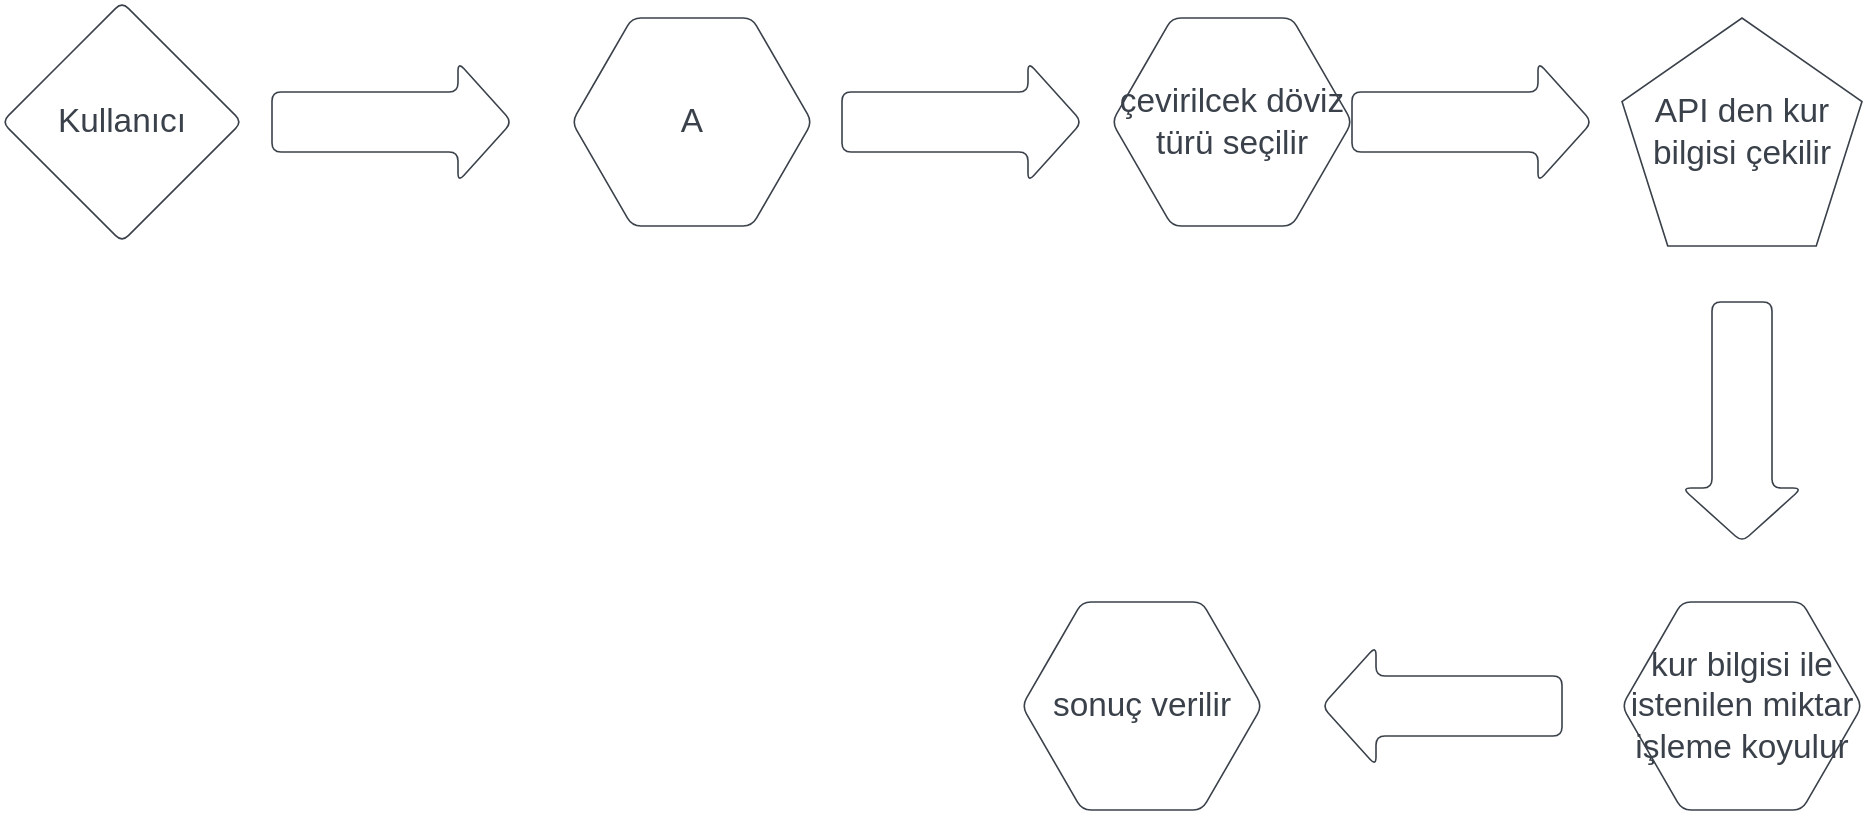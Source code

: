 <mxfile version="21.2.7" type="device">
  <diagram name="Sayfa -1" id="EYvibyO8-2yX01xmSuAL">
    <mxGraphModel dx="1434" dy="764" grid="1" gridSize="10" guides="1" tooltips="1" connect="1" arrows="1" fold="1" page="1" pageScale="1" pageWidth="827" pageHeight="1169" math="0" shadow="0">
      <root>
        <mxCell id="0" />
        <mxCell id="1" parent="0" />
        <mxCell id="RKQPoSsS9HU0o287MF30-1" value="Kullanıcı" style="html=1;overflow=block;blockSpacing=1;whiteSpace=wrap;rhombus;fontSize=16.7;fontColor=#3a414a;spacing=3.8;strokeColor=#3a414a;strokeOpacity=100;rounded=1;absoluteArcSize=1;arcSize=9;strokeWidth=0.8;lucidId=CnJUeZUNTocY;" vertex="1" parent="1">
          <mxGeometry x="165" y="165" width="120" height="120" as="geometry" />
        </mxCell>
        <mxCell id="RKQPoSsS9HU0o287MF30-2" value="" style="shape=singleArrow;arrowWidth=0.5;arrowSize=0.225;whiteSpace=wrap;fontSize=13;spacing=3.8;strokeColor=#3a414a;strokeOpacity=100;rounded=1;absoluteArcSize=1;arcSize=9;strokeWidth=0.8;html=1;" vertex="1" parent="1">
          <mxGeometry x="300" y="195" width="120" height="60" as="geometry" />
        </mxCell>
        <mxCell id="RKQPoSsS9HU0o287MF30-3" value="A" style="html=1;overflow=block;blockSpacing=1;whiteSpace=wrap;shape=hexagon;perimeter=hexagonPerimeter2;fontSize=16.7;fontColor=#3a414a;spacing=3.8;strokeColor=#3a414a;strokeOpacity=100;rounded=1;absoluteArcSize=1;arcSize=9;strokeWidth=0.8;lucidId=SnJUf.dOPZrf;" vertex="1" parent="1">
          <mxGeometry x="450" y="173" width="120" height="104" as="geometry" />
        </mxCell>
        <mxCell id="RKQPoSsS9HU0o287MF30-4" value="" style="shape=singleArrow;arrowWidth=0.5;arrowSize=0.225;whiteSpace=wrap;fontSize=13;spacing=3.8;strokeColor=#3a414a;strokeOpacity=100;rounded=1;absoluteArcSize=1;arcSize=9;strokeWidth=0.8;html=1;" vertex="1" parent="1">
          <mxGeometry x="585" y="195" width="120" height="60" as="geometry" />
        </mxCell>
        <mxCell id="RKQPoSsS9HU0o287MF30-5" value="çevirilcek döviz türü seçilir" style="html=1;overflow=block;blockSpacing=1;whiteSpace=wrap;shape=hexagon;perimeter=hexagonPerimeter2;fontSize=16.7;fontColor=#3a414a;spacing=3.8;strokeColor=#3a414a;strokeOpacity=100;rounded=1;absoluteArcSize=1;arcSize=9;strokeWidth=0.8;lucidId=uoJU5037Rmc~;" vertex="1" parent="1">
          <mxGeometry x="720" y="173" width="120" height="104" as="geometry" />
        </mxCell>
        <mxCell id="RKQPoSsS9HU0o287MF30-6" value="" style="shape=singleArrow;arrowWidth=0.5;arrowSize=0.225;whiteSpace=wrap;fontSize=13;spacing=3.8;strokeColor=#3a414a;strokeOpacity=100;rounded=1;absoluteArcSize=1;arcSize=9;strokeWidth=0.8;html=1;" vertex="1" parent="1">
          <mxGeometry x="840" y="195" width="120" height="60" as="geometry" />
        </mxCell>
        <mxCell id="RKQPoSsS9HU0o287MF30-7" value="API den kur bilgisi çekilir" style="html=1;overflow=block;blockSpacing=1;whiteSpace=wrap;shape=mxgraph.basic.pentagon;fontSize=16.7;fontColor=#3a414a;spacing=3.8;strokeColor=#3a414a;strokeOpacity=100;rounded=1;absoluteArcSize=1;arcSize=9;strokeWidth=0.8;lucidId=kpJUggD_wqze;" vertex="1" parent="1">
          <mxGeometry x="975" y="173" width="120" height="114" as="geometry" />
        </mxCell>
        <mxCell id="RKQPoSsS9HU0o287MF30-8" value="" style="shape=singleArrow;arrowWidth=0.5;arrowSize=0.225;whiteSpace=wrap;fontSize=13;spacing=3.8;strokeColor=#3a414a;strokeOpacity=100;rounded=1;absoluteArcSize=1;arcSize=9;rotation=90;strokeWidth=0.8;html=1;" vertex="1" parent="1">
          <mxGeometry x="975" y="345" width="120" height="60" as="geometry" />
        </mxCell>
        <mxCell id="RKQPoSsS9HU0o287MF30-9" value="kur bilgisi ile istenilen miktar işleme koyulur" style="html=1;overflow=block;blockSpacing=1;whiteSpace=wrap;shape=hexagon;perimeter=hexagonPerimeter2;fontSize=16.7;fontColor=#3a414a;spacing=3.8;strokeColor=#3a414a;strokeOpacity=100;rounded=1;absoluteArcSize=1;arcSize=9;strokeWidth=0.8;lucidId=4pJU4pjJSN3i;" vertex="1" parent="1">
          <mxGeometry x="975" y="465" width="120" height="104" as="geometry" />
        </mxCell>
        <mxCell id="RKQPoSsS9HU0o287MF30-10" value="" style="shape=singleArrow;arrowWidth=0.5;arrowSize=0.225;whiteSpace=wrap;fontSize=13;spacing=3.8;strokeColor=#3a414a;strokeOpacity=100;rounded=1;absoluteArcSize=1;arcSize=9;rotation=180;strokeWidth=0.8;html=1;" vertex="1" parent="1">
          <mxGeometry x="825" y="487" width="120" height="60" as="geometry" />
        </mxCell>
        <mxCell id="RKQPoSsS9HU0o287MF30-11" value="sonuç verilir" style="html=1;overflow=block;blockSpacing=1;whiteSpace=wrap;shape=hexagon;perimeter=hexagonPerimeter2;fontSize=16.7;fontColor=#3a414a;spacing=3.8;strokeColor=#3a414a;strokeOpacity=100;rounded=1;absoluteArcSize=1;arcSize=9;strokeWidth=0.8;lucidId=GqJU544spWpu;" vertex="1" parent="1">
          <mxGeometry x="675" y="465" width="120" height="104" as="geometry" />
        </mxCell>
      </root>
    </mxGraphModel>
  </diagram>
</mxfile>
